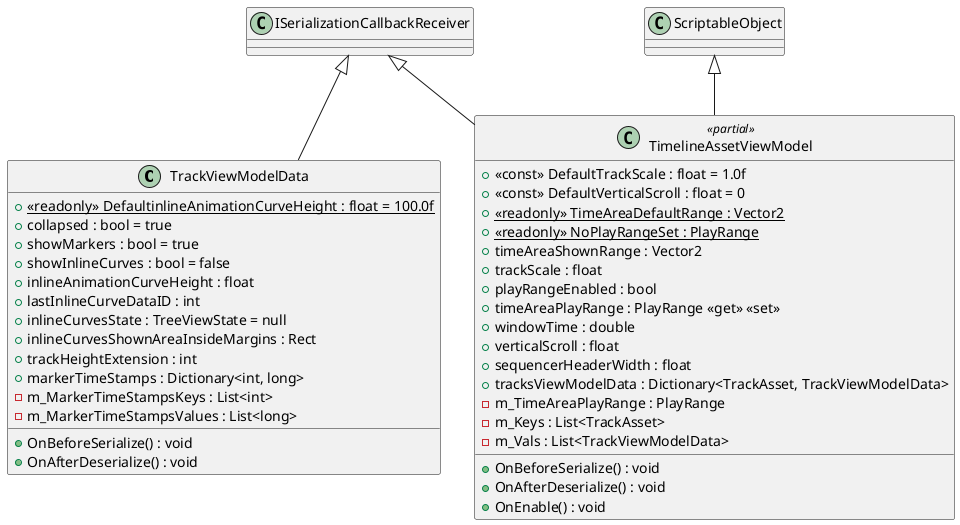@startuml
class TrackViewModelData {
    + {static} <<readonly>> DefaultinlineAnimationCurveHeight : float = 100.0f
    + collapsed : bool = true
    + showMarkers : bool = true
    + showInlineCurves : bool = false
    + inlineAnimationCurveHeight : float
    + lastInlineCurveDataID : int
    + inlineCurvesState : TreeViewState = null
    + inlineCurvesShownAreaInsideMargins : Rect
    + trackHeightExtension : int
    + markerTimeStamps : Dictionary<int, long>
    - m_MarkerTimeStampsKeys : List<int>
    - m_MarkerTimeStampsValues : List<long>
    + OnBeforeSerialize() : void
    + OnAfterDeserialize() : void
}
class TimelineAssetViewModel <<partial>> {
    + <<const>> DefaultTrackScale : float = 1.0f
    + <<const>> DefaultVerticalScroll : float = 0
    + {static} <<readonly>> TimeAreaDefaultRange : Vector2
    + {static} <<readonly>> NoPlayRangeSet : PlayRange
    + timeAreaShownRange : Vector2
    + trackScale : float
    + playRangeEnabled : bool
    + timeAreaPlayRange : PlayRange <<get>> <<set>>
    + windowTime : double
    + verticalScroll : float
    + sequencerHeaderWidth : float
    + tracksViewModelData : Dictionary<TrackAsset, TrackViewModelData>
    - m_TimeAreaPlayRange : PlayRange
    - m_Keys : List<TrackAsset>
    - m_Vals : List<TrackViewModelData>
    + OnBeforeSerialize() : void
    + OnAfterDeserialize() : void
    + OnEnable() : void
}
ISerializationCallbackReceiver <|-- TrackViewModelData
ScriptableObject <|-- TimelineAssetViewModel
ISerializationCallbackReceiver <|-- TimelineAssetViewModel
@enduml
